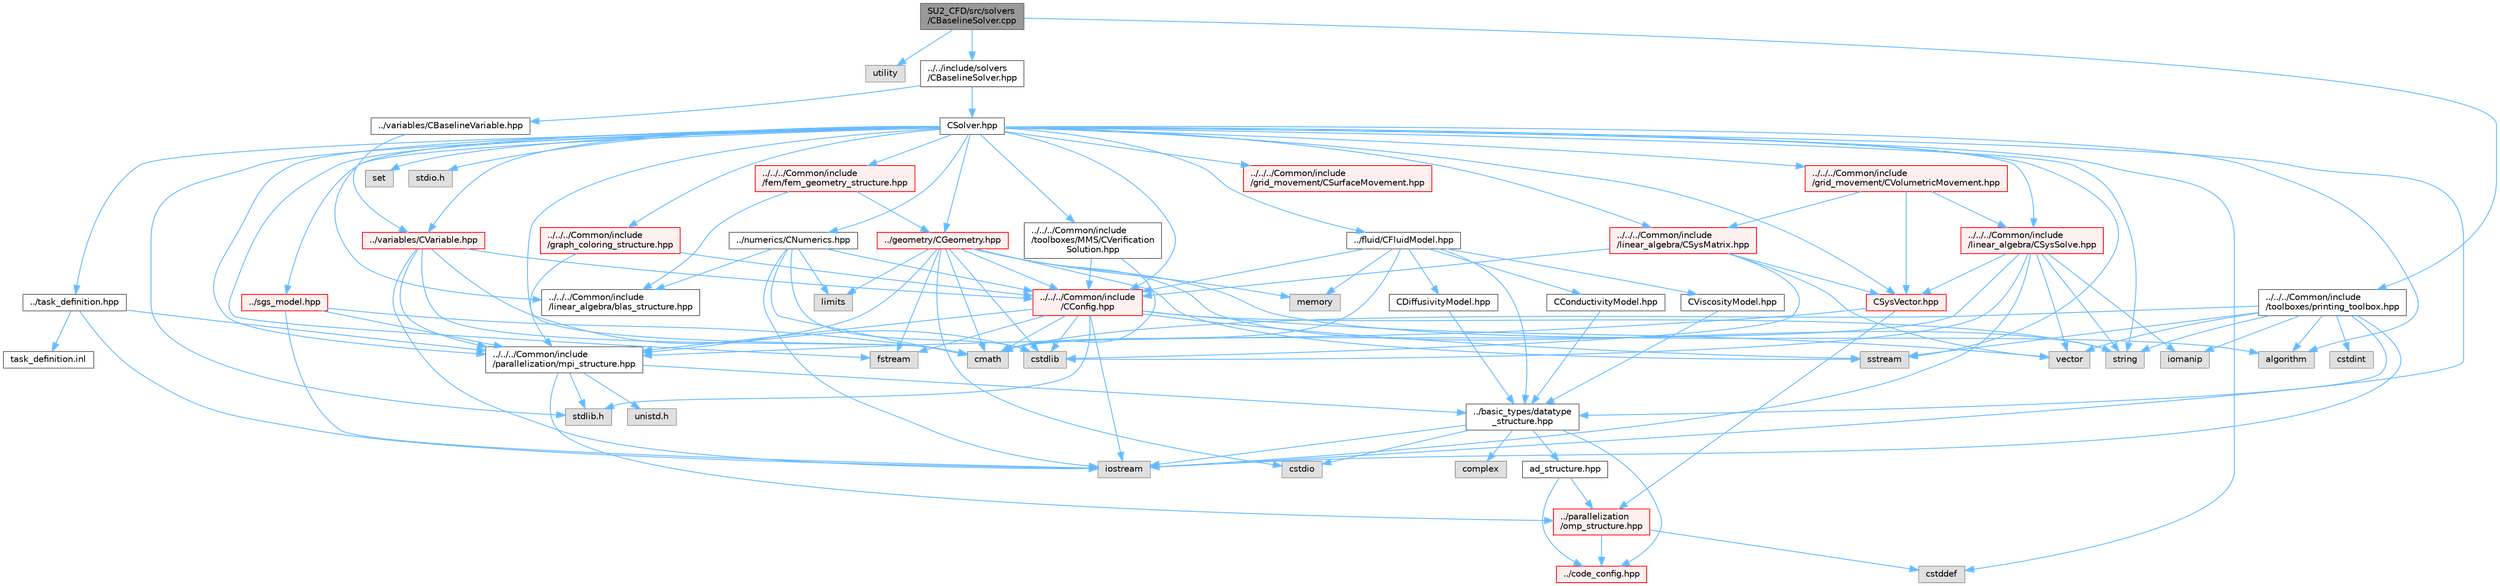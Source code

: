 digraph "SU2_CFD/src/solvers/CBaselineSolver.cpp"
{
 // LATEX_PDF_SIZE
  bgcolor="transparent";
  edge [fontname=Helvetica,fontsize=10,labelfontname=Helvetica,labelfontsize=10];
  node [fontname=Helvetica,fontsize=10,shape=box,height=0.2,width=0.4];
  Node1 [id="Node000001",label="SU2_CFD/src/solvers\l/CBaselineSolver.cpp",height=0.2,width=0.4,color="gray40", fillcolor="grey60", style="filled", fontcolor="black",tooltip="Main subroutines for CBaselineSolver class."];
  Node1 -> Node2 [id="edge1_Node000001_Node000002",color="steelblue1",style="solid",tooltip=" "];
  Node2 [id="Node000002",label="utility",height=0.2,width=0.4,color="grey60", fillcolor="#E0E0E0", style="filled",tooltip=" "];
  Node1 -> Node3 [id="edge2_Node000001_Node000003",color="steelblue1",style="solid",tooltip=" "];
  Node3 [id="Node000003",label="../../include/solvers\l/CBaselineSolver.hpp",height=0.2,width=0.4,color="grey40", fillcolor="white", style="filled",URL="$CBaselineSolver_8hpp.html",tooltip=" "];
  Node3 -> Node4 [id="edge3_Node000003_Node000004",color="steelblue1",style="solid",tooltip=" "];
  Node4 [id="Node000004",label="CSolver.hpp",height=0.2,width=0.4,color="grey40", fillcolor="white", style="filled",URL="$CSolver_8hpp.html",tooltip="Headers of the CSolver class which is inherited by all of the other solvers."];
  Node4 -> Node5 [id="edge4_Node000004_Node000005",color="steelblue1",style="solid",tooltip=" "];
  Node5 [id="Node000005",label="../../../Common/include\l/parallelization/mpi_structure.hpp",height=0.2,width=0.4,color="grey40", fillcolor="white", style="filled",URL="$mpi__structure_8hpp.html",tooltip="Headers of the mpi interface for generalized datatypes. The subroutines and functions are in the mpi_..."];
  Node5 -> Node6 [id="edge5_Node000005_Node000006",color="steelblue1",style="solid",tooltip=" "];
  Node6 [id="Node000006",label="stdlib.h",height=0.2,width=0.4,color="grey60", fillcolor="#E0E0E0", style="filled",tooltip=" "];
  Node5 -> Node7 [id="edge6_Node000005_Node000007",color="steelblue1",style="solid",tooltip=" "];
  Node7 [id="Node000007",label="../basic_types/datatype\l_structure.hpp",height=0.2,width=0.4,color="grey40", fillcolor="white", style="filled",URL="$datatype__structure_8hpp.html",tooltip="Headers for generalized datatypes, defines an interface for AD types."];
  Node7 -> Node8 [id="edge7_Node000007_Node000008",color="steelblue1",style="solid",tooltip=" "];
  Node8 [id="Node000008",label="iostream",height=0.2,width=0.4,color="grey60", fillcolor="#E0E0E0", style="filled",tooltip=" "];
  Node7 -> Node9 [id="edge8_Node000007_Node000009",color="steelblue1",style="solid",tooltip=" "];
  Node9 [id="Node000009",label="complex",height=0.2,width=0.4,color="grey60", fillcolor="#E0E0E0", style="filled",tooltip=" "];
  Node7 -> Node10 [id="edge9_Node000007_Node000010",color="steelblue1",style="solid",tooltip=" "];
  Node10 [id="Node000010",label="cstdio",height=0.2,width=0.4,color="grey60", fillcolor="#E0E0E0", style="filled",tooltip=" "];
  Node7 -> Node11 [id="edge10_Node000007_Node000011",color="steelblue1",style="solid",tooltip=" "];
  Node11 [id="Node000011",label="../code_config.hpp",height=0.2,width=0.4,color="red", fillcolor="#FFF0F0", style="filled",URL="$code__config_8hpp.html",tooltip="Header file for collecting common macros, definitions and type configurations."];
  Node7 -> Node13 [id="edge11_Node000007_Node000013",color="steelblue1",style="solid",tooltip=" "];
  Node13 [id="Node000013",label="ad_structure.hpp",height=0.2,width=0.4,color="grey40", fillcolor="white", style="filled",URL="$ad__structure_8hpp.html",tooltip="Main routines for the algorithmic differentiation (AD) structure."];
  Node13 -> Node11 [id="edge12_Node000013_Node000011",color="steelblue1",style="solid",tooltip=" "];
  Node13 -> Node14 [id="edge13_Node000013_Node000014",color="steelblue1",style="solid",tooltip=" "];
  Node14 [id="Node000014",label="../parallelization\l/omp_structure.hpp",height=0.2,width=0.4,color="red", fillcolor="#FFF0F0", style="filled",URL="$omp__structure_8hpp.html",tooltip="OpenMP interface header, provides compatibility functions if the code is built without OpenMP support..."];
  Node14 -> Node15 [id="edge14_Node000014_Node000015",color="steelblue1",style="solid",tooltip=" "];
  Node15 [id="Node000015",label="cstddef",height=0.2,width=0.4,color="grey60", fillcolor="#E0E0E0", style="filled",tooltip=" "];
  Node14 -> Node11 [id="edge15_Node000014_Node000011",color="steelblue1",style="solid",tooltip=" "];
  Node5 -> Node17 [id="edge16_Node000005_Node000017",color="steelblue1",style="solid",tooltip=" "];
  Node17 [id="Node000017",label="unistd.h",height=0.2,width=0.4,color="grey60", fillcolor="#E0E0E0", style="filled",tooltip=" "];
  Node5 -> Node14 [id="edge17_Node000005_Node000014",color="steelblue1",style="solid",tooltip=" "];
  Node4 -> Node18 [id="edge18_Node000004_Node000018",color="steelblue1",style="solid",tooltip=" "];
  Node18 [id="Node000018",label="cmath",height=0.2,width=0.4,color="grey60", fillcolor="#E0E0E0", style="filled",tooltip=" "];
  Node4 -> Node15 [id="edge19_Node000004_Node000015",color="steelblue1",style="solid",tooltip=" "];
  Node4 -> Node19 [id="edge20_Node000004_Node000019",color="steelblue1",style="solid",tooltip=" "];
  Node19 [id="Node000019",label="string",height=0.2,width=0.4,color="grey60", fillcolor="#E0E0E0", style="filled",tooltip=" "];
  Node4 -> Node20 [id="edge21_Node000004_Node000020",color="steelblue1",style="solid",tooltip=" "];
  Node20 [id="Node000020",label="fstream",height=0.2,width=0.4,color="grey60", fillcolor="#E0E0E0", style="filled",tooltip=" "];
  Node4 -> Node21 [id="edge22_Node000004_Node000021",color="steelblue1",style="solid",tooltip=" "];
  Node21 [id="Node000021",label="sstream",height=0.2,width=0.4,color="grey60", fillcolor="#E0E0E0", style="filled",tooltip=" "];
  Node4 -> Node22 [id="edge23_Node000004_Node000022",color="steelblue1",style="solid",tooltip=" "];
  Node22 [id="Node000022",label="algorithm",height=0.2,width=0.4,color="grey60", fillcolor="#E0E0E0", style="filled",tooltip=" "];
  Node4 -> Node8 [id="edge24_Node000004_Node000008",color="steelblue1",style="solid",tooltip=" "];
  Node4 -> Node23 [id="edge25_Node000004_Node000023",color="steelblue1",style="solid",tooltip=" "];
  Node23 [id="Node000023",label="set",height=0.2,width=0.4,color="grey60", fillcolor="#E0E0E0", style="filled",tooltip=" "];
  Node4 -> Node6 [id="edge26_Node000004_Node000006",color="steelblue1",style="solid",tooltip=" "];
  Node4 -> Node24 [id="edge27_Node000004_Node000024",color="steelblue1",style="solid",tooltip=" "];
  Node24 [id="Node000024",label="stdio.h",height=0.2,width=0.4,color="grey60", fillcolor="#E0E0E0", style="filled",tooltip=" "];
  Node4 -> Node25 [id="edge28_Node000004_Node000025",color="steelblue1",style="solid",tooltip=" "];
  Node25 [id="Node000025",label="../fluid/CFluidModel.hpp",height=0.2,width=0.4,color="grey40", fillcolor="white", style="filled",URL="$CFluidModel_8hpp.html",tooltip="Defines the main fluid model class for thermophysical properties."];
  Node25 -> Node18 [id="edge29_Node000025_Node000018",color="steelblue1",style="solid",tooltip=" "];
  Node25 -> Node26 [id="edge30_Node000025_Node000026",color="steelblue1",style="solid",tooltip=" "];
  Node26 [id="Node000026",label="memory",height=0.2,width=0.4,color="grey60", fillcolor="#E0E0E0", style="filled",tooltip=" "];
  Node25 -> Node27 [id="edge31_Node000025_Node000027",color="steelblue1",style="solid",tooltip=" "];
  Node27 [id="Node000027",label="../../../Common/include\l/CConfig.hpp",height=0.2,width=0.4,color="red", fillcolor="#FFF0F0", style="filled",URL="$CConfig_8hpp.html",tooltip="All the information about the definition of the physical problem. The subroutines and functions are i..."];
  Node27 -> Node5 [id="edge32_Node000027_Node000005",color="steelblue1",style="solid",tooltip=" "];
  Node27 -> Node8 [id="edge33_Node000027_Node000008",color="steelblue1",style="solid",tooltip=" "];
  Node27 -> Node28 [id="edge34_Node000027_Node000028",color="steelblue1",style="solid",tooltip=" "];
  Node28 [id="Node000028",label="cstdlib",height=0.2,width=0.4,color="grey60", fillcolor="#E0E0E0", style="filled",tooltip=" "];
  Node27 -> Node20 [id="edge35_Node000027_Node000020",color="steelblue1",style="solid",tooltip=" "];
  Node27 -> Node21 [id="edge36_Node000027_Node000021",color="steelblue1",style="solid",tooltip=" "];
  Node27 -> Node19 [id="edge37_Node000027_Node000019",color="steelblue1",style="solid",tooltip=" "];
  Node27 -> Node30 [id="edge38_Node000027_Node000030",color="steelblue1",style="solid",tooltip=" "];
  Node30 [id="Node000030",label="vector",height=0.2,width=0.4,color="grey60", fillcolor="#E0E0E0", style="filled",tooltip=" "];
  Node27 -> Node6 [id="edge39_Node000027_Node000006",color="steelblue1",style="solid",tooltip=" "];
  Node27 -> Node18 [id="edge40_Node000027_Node000018",color="steelblue1",style="solid",tooltip=" "];
  Node25 -> Node7 [id="edge41_Node000025_Node000007",color="steelblue1",style="solid",tooltip=" "];
  Node25 -> Node45 [id="edge42_Node000025_Node000045",color="steelblue1",style="solid",tooltip=" "];
  Node45 [id="Node000045",label="CConductivityModel.hpp",height=0.2,width=0.4,color="grey40", fillcolor="white", style="filled",URL="$CConductivityModel_8hpp.html",tooltip="Defines an interface class for thermal conductivity models."];
  Node45 -> Node7 [id="edge43_Node000045_Node000007",color="steelblue1",style="solid",tooltip=" "];
  Node25 -> Node46 [id="edge44_Node000025_Node000046",color="steelblue1",style="solid",tooltip=" "];
  Node46 [id="Node000046",label="CViscosityModel.hpp",height=0.2,width=0.4,color="grey40", fillcolor="white", style="filled",URL="$CViscosityModel_8hpp.html",tooltip="Interface class for defining laminar viscosity models."];
  Node46 -> Node7 [id="edge45_Node000046_Node000007",color="steelblue1",style="solid",tooltip=" "];
  Node25 -> Node47 [id="edge46_Node000025_Node000047",color="steelblue1",style="solid",tooltip=" "];
  Node47 [id="Node000047",label="CDiffusivityModel.hpp",height=0.2,width=0.4,color="grey40", fillcolor="white", style="filled",URL="$CDiffusivityModel_8hpp.html",tooltip="Interface class for defining mass diffusivity models."];
  Node47 -> Node7 [id="edge47_Node000047_Node000007",color="steelblue1",style="solid",tooltip=" "];
  Node4 -> Node48 [id="edge48_Node000004_Node000048",color="steelblue1",style="solid",tooltip=" "];
  Node48 [id="Node000048",label="../task_definition.hpp",height=0.2,width=0.4,color="grey40", fillcolor="white", style="filled",URL="$task__definition_8hpp.html",tooltip="Header of the task definition class for the SU2 solvers."];
  Node48 -> Node5 [id="edge49_Node000048_Node000005",color="steelblue1",style="solid",tooltip=" "];
  Node48 -> Node8 [id="edge50_Node000048_Node000008",color="steelblue1",style="solid",tooltip=" "];
  Node48 -> Node49 [id="edge51_Node000048_Node000049",color="steelblue1",style="solid",tooltip=" "];
  Node49 [id="Node000049",label="task_definition.inl",height=0.2,width=0.4,color="grey40", fillcolor="white", style="filled",URL="$task__definition_8inl.html",tooltip="In-Line subroutines of the task_definition.hpp file."];
  Node4 -> Node50 [id="edge52_Node000004_Node000050",color="steelblue1",style="solid",tooltip=" "];
  Node50 [id="Node000050",label="../numerics/CNumerics.hpp",height=0.2,width=0.4,color="grey40", fillcolor="white", style="filled",URL="$CNumerics_8hpp.html",tooltip="Declaration of the base numerics class, the implementation is in the CNumerics.cpp file."];
  Node50 -> Node18 [id="edge53_Node000050_Node000018",color="steelblue1",style="solid",tooltip=" "];
  Node50 -> Node8 [id="edge54_Node000050_Node000008",color="steelblue1",style="solid",tooltip=" "];
  Node50 -> Node51 [id="edge55_Node000050_Node000051",color="steelblue1",style="solid",tooltip=" "];
  Node51 [id="Node000051",label="limits",height=0.2,width=0.4,color="grey60", fillcolor="#E0E0E0", style="filled",tooltip=" "];
  Node50 -> Node28 [id="edge56_Node000050_Node000028",color="steelblue1",style="solid",tooltip=" "];
  Node50 -> Node27 [id="edge57_Node000050_Node000027",color="steelblue1",style="solid",tooltip=" "];
  Node50 -> Node52 [id="edge58_Node000050_Node000052",color="steelblue1",style="solid",tooltip=" "];
  Node52 [id="Node000052",label="../../../Common/include\l/linear_algebra/blas_structure.hpp",height=0.2,width=0.4,color="grey40", fillcolor="white", style="filled",URL="$blas__structure_8hpp.html",tooltip="Include files and headers of the functions for matrix and vector operations, which are typically foun..."];
  Node4 -> Node53 [id="edge59_Node000004_Node000053",color="steelblue1",style="solid",tooltip=" "];
  Node53 [id="Node000053",label="../sgs_model.hpp",height=0.2,width=0.4,color="red", fillcolor="#FFF0F0", style="filled",URL="$sgs__model_8hpp.html",tooltip="Headers of the LES subgrid scale models of the SU2 solvers."];
  Node53 -> Node5 [id="edge60_Node000053_Node000005",color="steelblue1",style="solid",tooltip=" "];
  Node53 -> Node8 [id="edge61_Node000053_Node000008",color="steelblue1",style="solid",tooltip=" "];
  Node53 -> Node18 [id="edge62_Node000053_Node000018",color="steelblue1",style="solid",tooltip=" "];
  Node4 -> Node55 [id="edge63_Node000004_Node000055",color="steelblue1",style="solid",tooltip=" "];
  Node55 [id="Node000055",label="../../../Common/include\l/fem/fem_geometry_structure.hpp",height=0.2,width=0.4,color="red", fillcolor="#FFF0F0", style="filled",URL="$fem__geometry__structure_8hpp.html",tooltip="Headers of the main subroutines for creating the geometrical structure for the FEM solver...."];
  Node55 -> Node56 [id="edge64_Node000055_Node000056",color="steelblue1",style="solid",tooltip=" "];
  Node56 [id="Node000056",label="../geometry/CGeometry.hpp",height=0.2,width=0.4,color="red", fillcolor="#FFF0F0", style="filled",URL="$CGeometry_8hpp.html",tooltip="Headers of the main subroutines for creating the geometrical structure. The subroutines and functions..."];
  Node56 -> Node51 [id="edge65_Node000056_Node000051",color="steelblue1",style="solid",tooltip=" "];
  Node56 -> Node5 [id="edge66_Node000056_Node000005",color="steelblue1",style="solid",tooltip=" "];
  Node56 -> Node19 [id="edge67_Node000056_Node000019",color="steelblue1",style="solid",tooltip=" "];
  Node56 -> Node20 [id="edge68_Node000056_Node000020",color="steelblue1",style="solid",tooltip=" "];
  Node56 -> Node21 [id="edge69_Node000056_Node000021",color="steelblue1",style="solid",tooltip=" "];
  Node56 -> Node18 [id="edge70_Node000056_Node000018",color="steelblue1",style="solid",tooltip=" "];
  Node56 -> Node22 [id="edge71_Node000056_Node000022",color="steelblue1",style="solid",tooltip=" "];
  Node56 -> Node10 [id="edge72_Node000056_Node000010",color="steelblue1",style="solid",tooltip=" "];
  Node56 -> Node28 [id="edge73_Node000056_Node000028",color="steelblue1",style="solid",tooltip=" "];
  Node56 -> Node26 [id="edge74_Node000056_Node000026",color="steelblue1",style="solid",tooltip=" "];
  Node56 -> Node27 [id="edge75_Node000056_Node000027",color="steelblue1",style="solid",tooltip=" "];
  Node55 -> Node52 [id="edge76_Node000055_Node000052",color="steelblue1",style="solid",tooltip=" "];
  Node4 -> Node56 [id="edge77_Node000004_Node000056",color="steelblue1",style="solid",tooltip=" "];
  Node4 -> Node27 [id="edge78_Node000004_Node000027",color="steelblue1",style="solid",tooltip=" "];
  Node4 -> Node75 [id="edge79_Node000004_Node000075",color="steelblue1",style="solid",tooltip=" "];
  Node75 [id="Node000075",label="../../../Common/include\l/linear_algebra/CSysMatrix.hpp",height=0.2,width=0.4,color="red", fillcolor="#FFF0F0", style="filled",URL="$CSysMatrix_8hpp.html",tooltip="Declaration of the block-sparse matrix class. The implemtation is in CSysMatrix.cpp."];
  Node75 -> Node27 [id="edge80_Node000075_Node000027",color="steelblue1",style="solid",tooltip=" "];
  Node75 -> Node76 [id="edge81_Node000075_Node000076",color="steelblue1",style="solid",tooltip=" "];
  Node76 [id="Node000076",label="CSysVector.hpp",height=0.2,width=0.4,color="red", fillcolor="#FFF0F0", style="filled",URL="$CSysVector_8hpp.html",tooltip="Declararion and inlines of the vector class used in the solution of large, distributed,..."];
  Node76 -> Node5 [id="edge82_Node000076_Node000005",color="steelblue1",style="solid",tooltip=" "];
  Node76 -> Node14 [id="edge83_Node000076_Node000014",color="steelblue1",style="solid",tooltip=" "];
  Node75 -> Node28 [id="edge84_Node000075_Node000028",color="steelblue1",style="solid",tooltip=" "];
  Node75 -> Node30 [id="edge85_Node000075_Node000030",color="steelblue1",style="solid",tooltip=" "];
  Node4 -> Node76 [id="edge86_Node000004_Node000076",color="steelblue1",style="solid",tooltip=" "];
  Node4 -> Node79 [id="edge87_Node000004_Node000079",color="steelblue1",style="solid",tooltip=" "];
  Node79 [id="Node000079",label="../../../Common/include\l/linear_algebra/CSysSolve.hpp",height=0.2,width=0.4,color="red", fillcolor="#FFF0F0", style="filled",URL="$CSysSolve_8hpp.html",tooltip="Headers for the classes related to linear solvers (CG, FGMRES, etc) The subroutines and functions are..."];
  Node79 -> Node18 [id="edge88_Node000079_Node000018",color="steelblue1",style="solid",tooltip=" "];
  Node79 -> Node30 [id="edge89_Node000079_Node000030",color="steelblue1",style="solid",tooltip=" "];
  Node79 -> Node8 [id="edge90_Node000079_Node000008",color="steelblue1",style="solid",tooltip=" "];
  Node79 -> Node28 [id="edge91_Node000079_Node000028",color="steelblue1",style="solid",tooltip=" "];
  Node79 -> Node80 [id="edge92_Node000079_Node000080",color="steelblue1",style="solid",tooltip=" "];
  Node80 [id="Node000080",label="iomanip",height=0.2,width=0.4,color="grey60", fillcolor="#E0E0E0", style="filled",tooltip=" "];
  Node79 -> Node19 [id="edge93_Node000079_Node000019",color="steelblue1",style="solid",tooltip=" "];
  Node79 -> Node76 [id="edge94_Node000079_Node000076",color="steelblue1",style="solid",tooltip=" "];
  Node4 -> Node81 [id="edge95_Node000004_Node000081",color="steelblue1",style="solid",tooltip=" "];
  Node81 [id="Node000081",label="../../../Common/include\l/grid_movement/CSurfaceMovement.hpp",height=0.2,width=0.4,color="red", fillcolor="#FFF0F0", style="filled",URL="$CSurfaceMovement_8hpp.html",tooltip="Headers of the CSurfaceMovement class."];
  Node4 -> Node85 [id="edge96_Node000004_Node000085",color="steelblue1",style="solid",tooltip=" "];
  Node85 [id="Node000085",label="../../../Common/include\l/grid_movement/CVolumetricMovement.hpp",height=0.2,width=0.4,color="red", fillcolor="#FFF0F0", style="filled",URL="$CVolumetricMovement_8hpp.html",tooltip="Headers of the CVolumetricMovement class."];
  Node85 -> Node75 [id="edge97_Node000085_Node000075",color="steelblue1",style="solid",tooltip=" "];
  Node85 -> Node76 [id="edge98_Node000085_Node000076",color="steelblue1",style="solid",tooltip=" "];
  Node85 -> Node79 [id="edge99_Node000085_Node000079",color="steelblue1",style="solid",tooltip=" "];
  Node4 -> Node52 [id="edge100_Node000004_Node000052",color="steelblue1",style="solid",tooltip=" "];
  Node4 -> Node86 [id="edge101_Node000004_Node000086",color="steelblue1",style="solid",tooltip=" "];
  Node86 [id="Node000086",label="../../../Common/include\l/graph_coloring_structure.hpp",height=0.2,width=0.4,color="red", fillcolor="#FFF0F0", style="filled",URL="$graph__coloring__structure_8hpp.html",tooltip="Include files and headers of the functions to carry out a coloring of a given graph...."];
  Node86 -> Node5 [id="edge102_Node000086_Node000005",color="steelblue1",style="solid",tooltip=" "];
  Node86 -> Node27 [id="edge103_Node000086_Node000027",color="steelblue1",style="solid",tooltip=" "];
  Node4 -> Node87 [id="edge104_Node000004_Node000087",color="steelblue1",style="solid",tooltip=" "];
  Node87 [id="Node000087",label="../../../Common/include\l/toolboxes/MMS/CVerification\lSolution.hpp",height=0.2,width=0.4,color="grey40", fillcolor="white", style="filled",URL="$CVerificationSolution_8hpp.html",tooltip="Header file for the base class CVerificationSolution. The implementations are in the CVerificationSol..."];
  Node87 -> Node18 [id="edge105_Node000087_Node000018",color="steelblue1",style="solid",tooltip=" "];
  Node87 -> Node27 [id="edge106_Node000087_Node000027",color="steelblue1",style="solid",tooltip=" "];
  Node4 -> Node88 [id="edge107_Node000004_Node000088",color="steelblue1",style="solid",tooltip=" "];
  Node88 [id="Node000088",label="../variables/CVariable.hpp",height=0.2,width=0.4,color="red", fillcolor="#FFF0F0", style="filled",URL="$CVariable_8hpp.html",tooltip="Declaration and inlines of the parent class for defining problem variables, function definitions in f..."];
  Node88 -> Node5 [id="edge108_Node000088_Node000005",color="steelblue1",style="solid",tooltip=" "];
  Node88 -> Node18 [id="edge109_Node000088_Node000018",color="steelblue1",style="solid",tooltip=" "];
  Node88 -> Node8 [id="edge110_Node000088_Node000008",color="steelblue1",style="solid",tooltip=" "];
  Node88 -> Node28 [id="edge111_Node000088_Node000028",color="steelblue1",style="solid",tooltip=" "];
  Node88 -> Node27 [id="edge112_Node000088_Node000027",color="steelblue1",style="solid",tooltip=" "];
  Node3 -> Node89 [id="edge113_Node000003_Node000089",color="steelblue1",style="solid",tooltip=" "];
  Node89 [id="Node000089",label="../variables/CBaselineVariable.hpp",height=0.2,width=0.4,color="grey40", fillcolor="white", style="filled",URL="$CBaselineVariable_8hpp.html",tooltip="Main class for defining the variables of a baseline solution from a restart file (for output)."];
  Node89 -> Node88 [id="edge114_Node000089_Node000088",color="steelblue1",style="solid",tooltip=" "];
  Node1 -> Node90 [id="edge115_Node000001_Node000090",color="steelblue1",style="solid",tooltip=" "];
  Node90 [id="Node000090",label="../../../Common/include\l/toolboxes/printing_toolbox.hpp",height=0.2,width=0.4,color="grey40", fillcolor="white", style="filled",URL="$printing__toolbox_8hpp.html",tooltip="Header file for the printing toolbox."];
  Node90 -> Node8 [id="edge116_Node000090_Node000008",color="steelblue1",style="solid",tooltip=" "];
  Node90 -> Node80 [id="edge117_Node000090_Node000080",color="steelblue1",style="solid",tooltip=" "];
  Node90 -> Node41 [id="edge118_Node000090_Node000041",color="steelblue1",style="solid",tooltip=" "];
  Node41 [id="Node000041",label="cstdint",height=0.2,width=0.4,color="grey60", fillcolor="#E0E0E0", style="filled",tooltip=" "];
  Node90 -> Node30 [id="edge119_Node000090_Node000030",color="steelblue1",style="solid",tooltip=" "];
  Node90 -> Node19 [id="edge120_Node000090_Node000019",color="steelblue1",style="solid",tooltip=" "];
  Node90 -> Node21 [id="edge121_Node000090_Node000021",color="steelblue1",style="solid",tooltip=" "];
  Node90 -> Node18 [id="edge122_Node000090_Node000018",color="steelblue1",style="solid",tooltip=" "];
  Node90 -> Node22 [id="edge123_Node000090_Node000022",color="steelblue1",style="solid",tooltip=" "];
  Node90 -> Node7 [id="edge124_Node000090_Node000007",color="steelblue1",style="solid",tooltip=" "];
}
